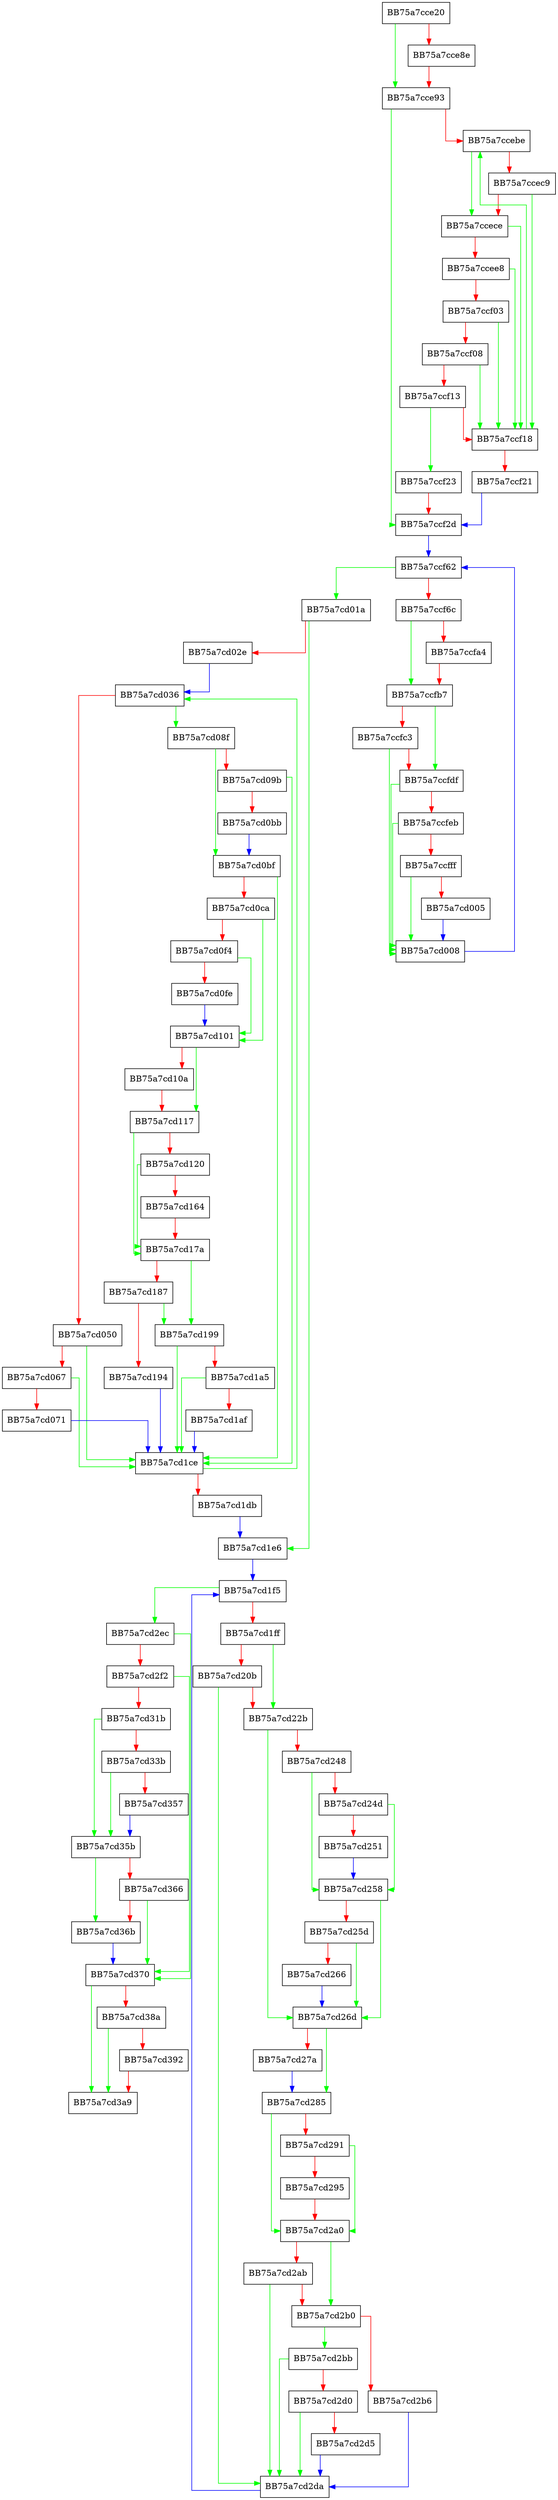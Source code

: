 digraph UpdateRules {
  node [shape="box"];
  graph [splines=ortho];
  BB75a7cce20 -> BB75a7cce93 [color="green"];
  BB75a7cce20 -> BB75a7cce8e [color="red"];
  BB75a7cce8e -> BB75a7cce93 [color="red"];
  BB75a7cce93 -> BB75a7ccf2d [color="green"];
  BB75a7cce93 -> BB75a7ccebe [color="red"];
  BB75a7ccebe -> BB75a7ccece [color="green"];
  BB75a7ccebe -> BB75a7ccec9 [color="red"];
  BB75a7ccec9 -> BB75a7ccf18 [color="green"];
  BB75a7ccec9 -> BB75a7ccece [color="red"];
  BB75a7ccece -> BB75a7ccf18 [color="green"];
  BB75a7ccece -> BB75a7ccee8 [color="red"];
  BB75a7ccee8 -> BB75a7ccf18 [color="green"];
  BB75a7ccee8 -> BB75a7ccf03 [color="red"];
  BB75a7ccf03 -> BB75a7ccf18 [color="green"];
  BB75a7ccf03 -> BB75a7ccf08 [color="red"];
  BB75a7ccf08 -> BB75a7ccf18 [color="green"];
  BB75a7ccf08 -> BB75a7ccf13 [color="red"];
  BB75a7ccf13 -> BB75a7ccf23 [color="green"];
  BB75a7ccf13 -> BB75a7ccf18 [color="red"];
  BB75a7ccf18 -> BB75a7ccebe [color="green"];
  BB75a7ccf18 -> BB75a7ccf21 [color="red"];
  BB75a7ccf21 -> BB75a7ccf2d [color="blue"];
  BB75a7ccf23 -> BB75a7ccf2d [color="red"];
  BB75a7ccf2d -> BB75a7ccf62 [color="blue"];
  BB75a7ccf62 -> BB75a7cd01a [color="green"];
  BB75a7ccf62 -> BB75a7ccf6c [color="red"];
  BB75a7ccf6c -> BB75a7ccfb7 [color="green"];
  BB75a7ccf6c -> BB75a7ccfa4 [color="red"];
  BB75a7ccfa4 -> BB75a7ccfb7 [color="red"];
  BB75a7ccfb7 -> BB75a7ccfdf [color="green"];
  BB75a7ccfb7 -> BB75a7ccfc3 [color="red"];
  BB75a7ccfc3 -> BB75a7cd008 [color="green"];
  BB75a7ccfc3 -> BB75a7ccfdf [color="red"];
  BB75a7ccfdf -> BB75a7cd008 [color="green"];
  BB75a7ccfdf -> BB75a7ccfeb [color="red"];
  BB75a7ccfeb -> BB75a7cd008 [color="green"];
  BB75a7ccfeb -> BB75a7ccfff [color="red"];
  BB75a7ccfff -> BB75a7cd008 [color="green"];
  BB75a7ccfff -> BB75a7cd005 [color="red"];
  BB75a7cd005 -> BB75a7cd008 [color="blue"];
  BB75a7cd008 -> BB75a7ccf62 [color="blue"];
  BB75a7cd01a -> BB75a7cd1e6 [color="green"];
  BB75a7cd01a -> BB75a7cd02e [color="red"];
  BB75a7cd02e -> BB75a7cd036 [color="blue"];
  BB75a7cd036 -> BB75a7cd08f [color="green"];
  BB75a7cd036 -> BB75a7cd050 [color="red"];
  BB75a7cd050 -> BB75a7cd1ce [color="green"];
  BB75a7cd050 -> BB75a7cd067 [color="red"];
  BB75a7cd067 -> BB75a7cd1ce [color="green"];
  BB75a7cd067 -> BB75a7cd071 [color="red"];
  BB75a7cd071 -> BB75a7cd1ce [color="blue"];
  BB75a7cd08f -> BB75a7cd0bf [color="green"];
  BB75a7cd08f -> BB75a7cd09b [color="red"];
  BB75a7cd09b -> BB75a7cd1ce [color="green"];
  BB75a7cd09b -> BB75a7cd0bb [color="red"];
  BB75a7cd0bb -> BB75a7cd0bf [color="blue"];
  BB75a7cd0bf -> BB75a7cd1ce [color="green"];
  BB75a7cd0bf -> BB75a7cd0ca [color="red"];
  BB75a7cd0ca -> BB75a7cd101 [color="green"];
  BB75a7cd0ca -> BB75a7cd0f4 [color="red"];
  BB75a7cd0f4 -> BB75a7cd101 [color="green"];
  BB75a7cd0f4 -> BB75a7cd0fe [color="red"];
  BB75a7cd0fe -> BB75a7cd101 [color="blue"];
  BB75a7cd101 -> BB75a7cd117 [color="green"];
  BB75a7cd101 -> BB75a7cd10a [color="red"];
  BB75a7cd10a -> BB75a7cd117 [color="red"];
  BB75a7cd117 -> BB75a7cd17a [color="green"];
  BB75a7cd117 -> BB75a7cd120 [color="red"];
  BB75a7cd120 -> BB75a7cd17a [color="green"];
  BB75a7cd120 -> BB75a7cd164 [color="red"];
  BB75a7cd164 -> BB75a7cd17a [color="red"];
  BB75a7cd17a -> BB75a7cd199 [color="green"];
  BB75a7cd17a -> BB75a7cd187 [color="red"];
  BB75a7cd187 -> BB75a7cd199 [color="green"];
  BB75a7cd187 -> BB75a7cd194 [color="red"];
  BB75a7cd194 -> BB75a7cd1ce [color="blue"];
  BB75a7cd199 -> BB75a7cd1ce [color="green"];
  BB75a7cd199 -> BB75a7cd1a5 [color="red"];
  BB75a7cd1a5 -> BB75a7cd1ce [color="green"];
  BB75a7cd1a5 -> BB75a7cd1af [color="red"];
  BB75a7cd1af -> BB75a7cd1ce [color="blue"];
  BB75a7cd1ce -> BB75a7cd036 [color="green"];
  BB75a7cd1ce -> BB75a7cd1db [color="red"];
  BB75a7cd1db -> BB75a7cd1e6 [color="blue"];
  BB75a7cd1e6 -> BB75a7cd1f5 [color="blue"];
  BB75a7cd1f5 -> BB75a7cd2ec [color="green"];
  BB75a7cd1f5 -> BB75a7cd1ff [color="red"];
  BB75a7cd1ff -> BB75a7cd22b [color="green"];
  BB75a7cd1ff -> BB75a7cd20b [color="red"];
  BB75a7cd20b -> BB75a7cd2da [color="green"];
  BB75a7cd20b -> BB75a7cd22b [color="red"];
  BB75a7cd22b -> BB75a7cd26d [color="green"];
  BB75a7cd22b -> BB75a7cd248 [color="red"];
  BB75a7cd248 -> BB75a7cd258 [color="green"];
  BB75a7cd248 -> BB75a7cd24d [color="red"];
  BB75a7cd24d -> BB75a7cd258 [color="green"];
  BB75a7cd24d -> BB75a7cd251 [color="red"];
  BB75a7cd251 -> BB75a7cd258 [color="blue"];
  BB75a7cd258 -> BB75a7cd26d [color="green"];
  BB75a7cd258 -> BB75a7cd25d [color="red"];
  BB75a7cd25d -> BB75a7cd26d [color="green"];
  BB75a7cd25d -> BB75a7cd266 [color="red"];
  BB75a7cd266 -> BB75a7cd26d [color="blue"];
  BB75a7cd26d -> BB75a7cd285 [color="green"];
  BB75a7cd26d -> BB75a7cd27a [color="red"];
  BB75a7cd27a -> BB75a7cd285 [color="blue"];
  BB75a7cd285 -> BB75a7cd2a0 [color="green"];
  BB75a7cd285 -> BB75a7cd291 [color="red"];
  BB75a7cd291 -> BB75a7cd2a0 [color="green"];
  BB75a7cd291 -> BB75a7cd295 [color="red"];
  BB75a7cd295 -> BB75a7cd2a0 [color="red"];
  BB75a7cd2a0 -> BB75a7cd2b0 [color="green"];
  BB75a7cd2a0 -> BB75a7cd2ab [color="red"];
  BB75a7cd2ab -> BB75a7cd2da [color="green"];
  BB75a7cd2ab -> BB75a7cd2b0 [color="red"];
  BB75a7cd2b0 -> BB75a7cd2bb [color="green"];
  BB75a7cd2b0 -> BB75a7cd2b6 [color="red"];
  BB75a7cd2b6 -> BB75a7cd2da [color="blue"];
  BB75a7cd2bb -> BB75a7cd2da [color="green"];
  BB75a7cd2bb -> BB75a7cd2d0 [color="red"];
  BB75a7cd2d0 -> BB75a7cd2da [color="green"];
  BB75a7cd2d0 -> BB75a7cd2d5 [color="red"];
  BB75a7cd2d5 -> BB75a7cd2da [color="blue"];
  BB75a7cd2da -> BB75a7cd1f5 [color="blue"];
  BB75a7cd2ec -> BB75a7cd370 [color="green"];
  BB75a7cd2ec -> BB75a7cd2f2 [color="red"];
  BB75a7cd2f2 -> BB75a7cd370 [color="green"];
  BB75a7cd2f2 -> BB75a7cd31b [color="red"];
  BB75a7cd31b -> BB75a7cd35b [color="green"];
  BB75a7cd31b -> BB75a7cd33b [color="red"];
  BB75a7cd33b -> BB75a7cd35b [color="green"];
  BB75a7cd33b -> BB75a7cd357 [color="red"];
  BB75a7cd357 -> BB75a7cd35b [color="blue"];
  BB75a7cd35b -> BB75a7cd36b [color="green"];
  BB75a7cd35b -> BB75a7cd366 [color="red"];
  BB75a7cd366 -> BB75a7cd370 [color="green"];
  BB75a7cd366 -> BB75a7cd36b [color="red"];
  BB75a7cd36b -> BB75a7cd370 [color="blue"];
  BB75a7cd370 -> BB75a7cd3a9 [color="green"];
  BB75a7cd370 -> BB75a7cd38a [color="red"];
  BB75a7cd38a -> BB75a7cd3a9 [color="green"];
  BB75a7cd38a -> BB75a7cd392 [color="red"];
  BB75a7cd392 -> BB75a7cd3a9 [color="red"];
}